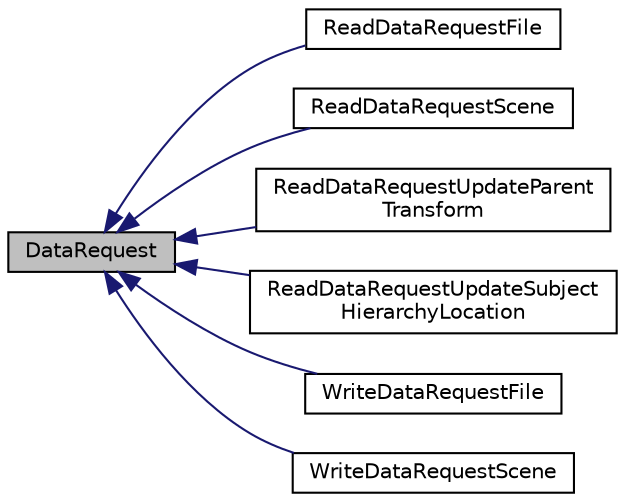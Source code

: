 digraph "DataRequest"
{
  bgcolor="transparent";
  edge [fontname="Helvetica",fontsize="10",labelfontname="Helvetica",labelfontsize="10"];
  node [fontname="Helvetica",fontsize="10",shape=record];
  rankdir="LR";
  Node0 [label="DataRequest",height=0.2,width=0.4,color="black", fillcolor="grey75", style="filled", fontcolor="black"];
  Node0 -> Node1 [dir="back",color="midnightblue",fontsize="10",style="solid",fontname="Helvetica"];
  Node1 [label="ReadDataRequestFile",height=0.2,width=0.4,color="black",URL="$classReadDataRequestFile.html"];
  Node0 -> Node2 [dir="back",color="midnightblue",fontsize="10",style="solid",fontname="Helvetica"];
  Node2 [label="ReadDataRequestScene",height=0.2,width=0.4,color="black",URL="$classReadDataRequestScene.html"];
  Node0 -> Node3 [dir="back",color="midnightblue",fontsize="10",style="solid",fontname="Helvetica"];
  Node3 [label="ReadDataRequestUpdateParent\lTransform",height=0.2,width=0.4,color="black",URL="$classReadDataRequestUpdateParentTransform.html"];
  Node0 -> Node4 [dir="back",color="midnightblue",fontsize="10",style="solid",fontname="Helvetica"];
  Node4 [label="ReadDataRequestUpdateSubject\lHierarchyLocation",height=0.2,width=0.4,color="black",URL="$classReadDataRequestUpdateSubjectHierarchyLocation.html"];
  Node0 -> Node5 [dir="back",color="midnightblue",fontsize="10",style="solid",fontname="Helvetica"];
  Node5 [label="WriteDataRequestFile",height=0.2,width=0.4,color="black",URL="$classWriteDataRequestFile.html"];
  Node0 -> Node6 [dir="back",color="midnightblue",fontsize="10",style="solid",fontname="Helvetica"];
  Node6 [label="WriteDataRequestScene",height=0.2,width=0.4,color="black",URL="$classWriteDataRequestScene.html"];
}
